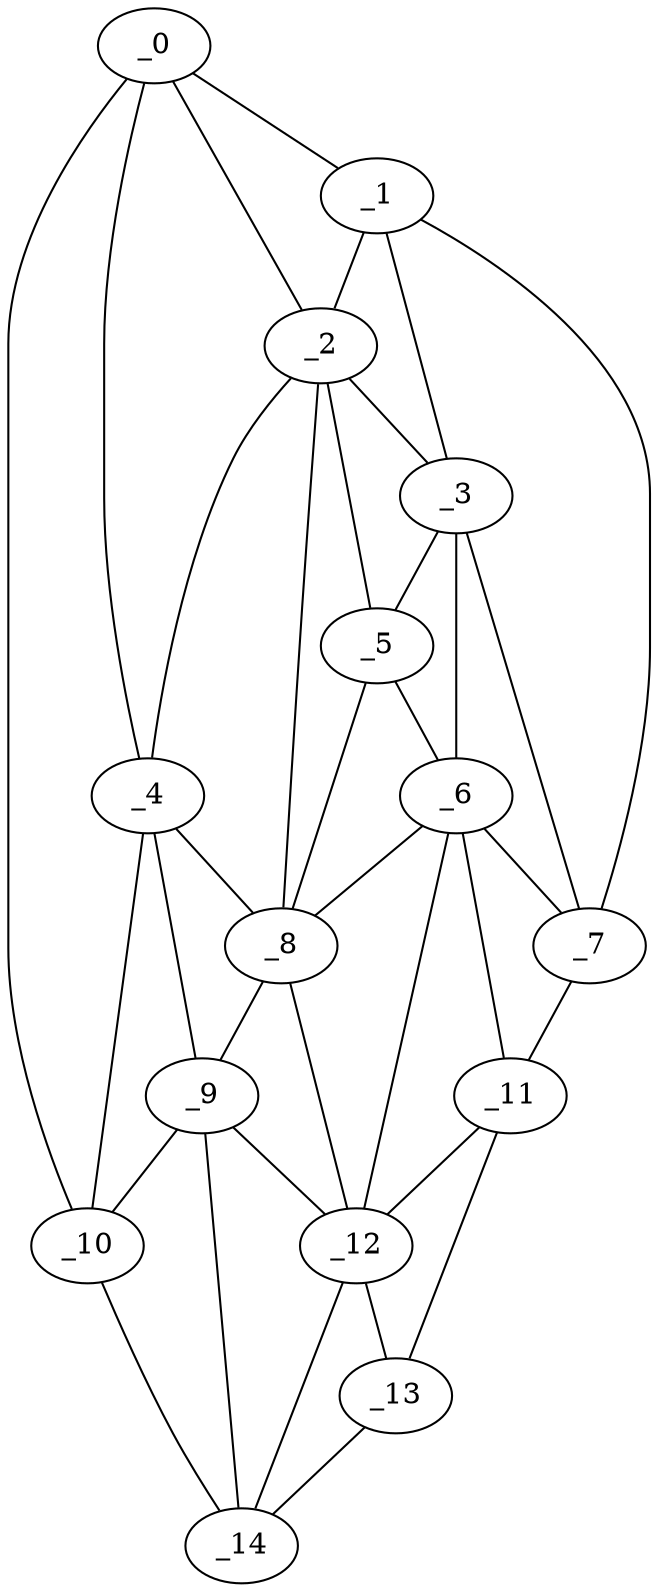 graph "obj41__315.gxl" {
	_0	 [x=18,
		y=78];
	_1	 [x=20,
		y=46];
	_0 -- _1	 [valence=1];
	_2	 [x=42,
		y=56];
	_0 -- _2	 [valence=2];
	_4	 [x=45,
		y=87];
	_0 -- _4	 [valence=1];
	_10	 [x=68,
		y=124];
	_0 -- _10	 [valence=1];
	_1 -- _2	 [valence=2];
	_3	 [x=45,
		y=40];
	_1 -- _3	 [valence=2];
	_7	 [x=67,
		y=6];
	_1 -- _7	 [valence=1];
	_2 -- _3	 [valence=1];
	_2 -- _4	 [valence=2];
	_5	 [x=52,
		y=50];
	_2 -- _5	 [valence=2];
	_8	 [x=68,
		y=79];
	_2 -- _8	 [valence=1];
	_3 -- _5	 [valence=2];
	_6	 [x=64,
		y=43];
	_3 -- _6	 [valence=2];
	_3 -- _7	 [valence=2];
	_4 -- _8	 [valence=2];
	_9	 [x=68,
		y=98];
	_4 -- _9	 [valence=2];
	_4 -- _10	 [valence=2];
	_5 -- _6	 [valence=2];
	_5 -- _8	 [valence=2];
	_6 -- _7	 [valence=2];
	_6 -- _8	 [valence=2];
	_11	 [x=102,
		y=6];
	_6 -- _11	 [valence=2];
	_12	 [x=105,
		y=71];
	_6 -- _12	 [valence=2];
	_7 -- _11	 [valence=1];
	_8 -- _9	 [valence=1];
	_8 -- _12	 [valence=2];
	_9 -- _10	 [valence=1];
	_9 -- _12	 [valence=2];
	_14	 [x=116,
		y=104];
	_9 -- _14	 [valence=1];
	_10 -- _14	 [valence=1];
	_11 -- _12	 [valence=2];
	_13	 [x=115,
		y=77];
	_11 -- _13	 [valence=1];
	_12 -- _13	 [valence=2];
	_12 -- _14	 [valence=2];
	_13 -- _14	 [valence=1];
}
